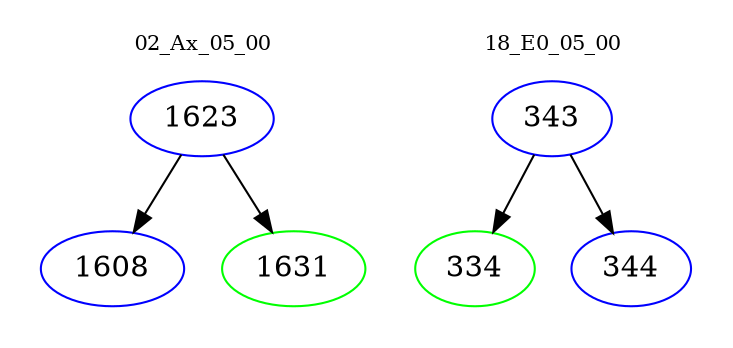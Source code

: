 digraph{
subgraph cluster_0 {
color = white
label = "02_Ax_05_00";
fontsize=10;
T0_1623 [label="1623", color="blue"]
T0_1623 -> T0_1608 [color="black"]
T0_1608 [label="1608", color="blue"]
T0_1623 -> T0_1631 [color="black"]
T0_1631 [label="1631", color="green"]
}
subgraph cluster_1 {
color = white
label = "18_E0_05_00";
fontsize=10;
T1_343 [label="343", color="blue"]
T1_343 -> T1_334 [color="black"]
T1_334 [label="334", color="green"]
T1_343 -> T1_344 [color="black"]
T1_344 [label="344", color="blue"]
}
}
